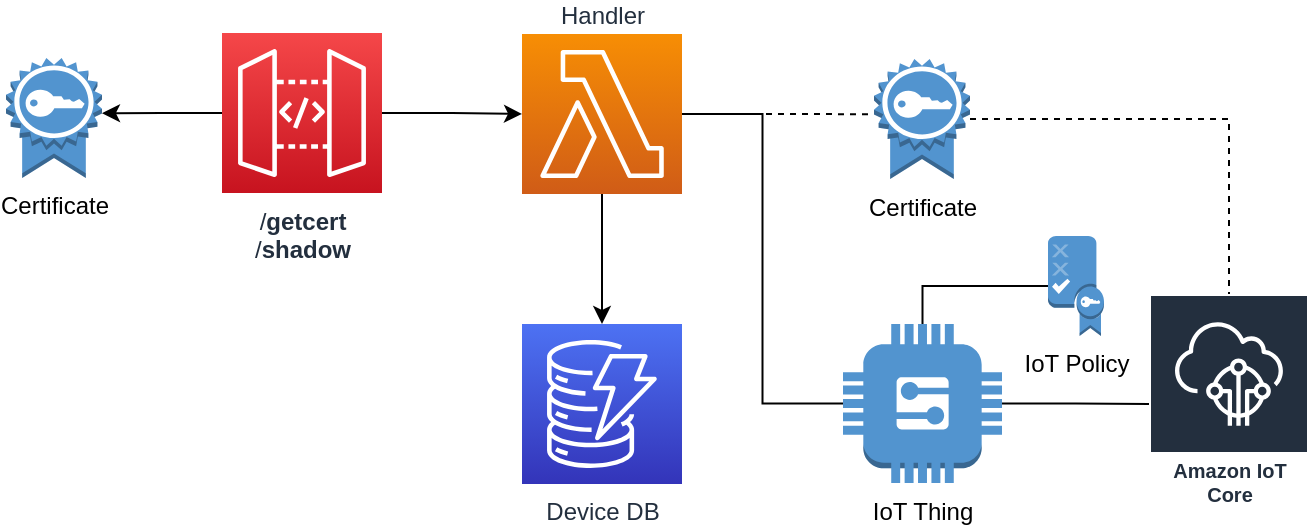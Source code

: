 <mxfile version="11.2.6" type="device" pages="1"><diagram id="rY-Yt3otpBgNrseZNBdQ" name="Page-1"><mxGraphModel dx="2062" dy="1016" grid="1" gridSize="10" guides="1" tooltips="1" connect="1" arrows="1" fold="1" page="1" pageScale="1" pageWidth="827" pageHeight="1169" math="0" shadow="0"><root><mxCell id="0"/><mxCell id="1" parent="0"/><mxCell id="Cupi53jHIxoQiyRep3hK-1" value="Certificate" style="outlineConnect=0;dashed=0;verticalLabelPosition=bottom;verticalAlign=top;align=center;html=1;shape=mxgraph.aws3.certificate;fillColor=#5294CF;gradientColor=none;" vertex="1" parent="1"><mxGeometry x="70" y="222" width="48" height="60" as="geometry"/></mxCell><mxCell id="Cupi53jHIxoQiyRep3hK-15" style="edgeStyle=orthogonalEdgeStyle;rounded=0;orthogonalLoop=1;jettySize=auto;html=1;" edge="1" parent="1" source="Cupi53jHIxoQiyRep3hK-2" target="Cupi53jHIxoQiyRep3hK-3"><mxGeometry relative="1" as="geometry"/></mxCell><mxCell id="Cupi53jHIxoQiyRep3hK-17" style="edgeStyle=orthogonalEdgeStyle;rounded=0;orthogonalLoop=1;jettySize=auto;html=1;entryX=1;entryY=0.46;entryDx=0;entryDy=0;entryPerimeter=0;" edge="1" parent="1" source="Cupi53jHIxoQiyRep3hK-2" target="Cupi53jHIxoQiyRep3hK-1"><mxGeometry relative="1" as="geometry"/></mxCell><mxCell id="Cupi53jHIxoQiyRep3hK-2" value="/&lt;b&gt;getcert&lt;/b&gt;&lt;br&gt;/&lt;b&gt;shadow&lt;/b&gt;" style="outlineConnect=0;fontColor=#232F3E;gradientColor=#F54749;gradientDirection=north;fillColor=#C7131F;strokeColor=#ffffff;dashed=0;verticalLabelPosition=bottom;verticalAlign=top;align=center;html=1;fontSize=12;fontStyle=0;aspect=fixed;shape=mxgraph.aws4.resourceIcon;resIcon=mxgraph.aws4.api_gateway;" vertex="1" parent="1"><mxGeometry x="178" y="209.5" width="80" height="80" as="geometry"/></mxCell><mxCell id="Cupi53jHIxoQiyRep3hK-13" style="edgeStyle=orthogonalEdgeStyle;rounded=0;orthogonalLoop=1;jettySize=auto;html=1;" edge="1" parent="1" source="Cupi53jHIxoQiyRep3hK-3" target="Cupi53jHIxoQiyRep3hK-4"><mxGeometry relative="1" as="geometry"/></mxCell><mxCell id="Cupi53jHIxoQiyRep3hK-24" style="edgeStyle=orthogonalEdgeStyle;rounded=0;orthogonalLoop=1;jettySize=auto;html=1;entryX=0;entryY=0.5;entryDx=0;entryDy=0;entryPerimeter=0;endArrow=none;endFill=0;" edge="1" parent="1" source="Cupi53jHIxoQiyRep3hK-3" target="Cupi53jHIxoQiyRep3hK-16"><mxGeometry relative="1" as="geometry"/></mxCell><mxCell id="Cupi53jHIxoQiyRep3hK-26" style="edgeStyle=orthogonalEdgeStyle;rounded=0;orthogonalLoop=1;jettySize=auto;html=1;entryX=0;entryY=0.46;entryDx=0;entryDy=0;entryPerimeter=0;endArrow=none;endFill=0;dashed=1;" edge="1" parent="1" source="Cupi53jHIxoQiyRep3hK-3" target="Cupi53jHIxoQiyRep3hK-25"><mxGeometry relative="1" as="geometry"/></mxCell><mxCell id="Cupi53jHIxoQiyRep3hK-3" value="Handler" style="outlineConnect=0;fontColor=#232F3E;gradientColor=#F78E04;gradientDirection=north;fillColor=#D05C17;strokeColor=#ffffff;dashed=0;verticalLabelPosition=top;verticalAlign=bottom;align=center;html=1;fontSize=12;fontStyle=0;aspect=fixed;shape=mxgraph.aws4.resourceIcon;resIcon=mxgraph.aws4.lambda;labelPosition=center;" vertex="1" parent="1"><mxGeometry x="328" y="210" width="80" height="80" as="geometry"/></mxCell><mxCell id="Cupi53jHIxoQiyRep3hK-4" value="Device DB" style="outlineConnect=0;fontColor=#232F3E;gradientColor=#4D72F3;gradientDirection=north;fillColor=#3334B9;strokeColor=#ffffff;dashed=0;verticalLabelPosition=bottom;verticalAlign=top;align=center;html=1;fontSize=12;fontStyle=0;aspect=fixed;shape=mxgraph.aws4.resourceIcon;resIcon=mxgraph.aws4.dynamodb;" vertex="1" parent="1"><mxGeometry x="328" y="355" width="80" height="80" as="geometry"/></mxCell><mxCell id="Cupi53jHIxoQiyRep3hK-6" value="Amazon IoT Core" style="outlineConnect=0;fontColor=#232F3E;gradientColor=none;strokeColor=#ffffff;fillColor=#232F3E;dashed=0;verticalLabelPosition=middle;verticalAlign=bottom;align=center;html=1;whiteSpace=wrap;fontSize=10;fontStyle=1;spacing=3;shape=mxgraph.aws4.productIcon;prIcon=mxgraph.aws4.iot_core;" vertex="1" parent="1"><mxGeometry x="641.5" y="340" width="80" height="110" as="geometry"/></mxCell><mxCell id="Cupi53jHIxoQiyRep3hK-33" style="edgeStyle=orthogonalEdgeStyle;rounded=0;orthogonalLoop=1;jettySize=auto;html=1;endArrow=none;endFill=0;" edge="1" parent="1" source="Cupi53jHIxoQiyRep3hK-16" target="Cupi53jHIxoQiyRep3hK-6"><mxGeometry relative="1" as="geometry"/></mxCell><mxCell id="Cupi53jHIxoQiyRep3hK-35" style="edgeStyle=orthogonalEdgeStyle;rounded=0;orthogonalLoop=1;jettySize=auto;html=1;endArrow=none;endFill=0;" edge="1" parent="1" source="Cupi53jHIxoQiyRep3hK-16" target="Cupi53jHIxoQiyRep3hK-29"><mxGeometry relative="1" as="geometry"><Array as="points"><mxPoint x="528" y="336"/></Array></mxGeometry></mxCell><mxCell id="Cupi53jHIxoQiyRep3hK-16" value="IoT Thing" style="outlineConnect=0;dashed=0;verticalLabelPosition=bottom;verticalAlign=top;align=center;html=1;shape=mxgraph.aws3.generic;fillColor=#5294CF;gradientColor=none;" vertex="1" parent="1"><mxGeometry x="488.5" y="355" width="79.5" height="79.5" as="geometry"/></mxCell><mxCell id="Cupi53jHIxoQiyRep3hK-27" style="edgeStyle=orthogonalEdgeStyle;rounded=0;orthogonalLoop=1;jettySize=auto;html=1;dashed=1;endArrow=none;endFill=0;" edge="1" parent="1" source="Cupi53jHIxoQiyRep3hK-25" target="Cupi53jHIxoQiyRep3hK-6"><mxGeometry relative="1" as="geometry"/></mxCell><mxCell id="Cupi53jHIxoQiyRep3hK-25" value="Certificate" style="outlineConnect=0;dashed=0;verticalLabelPosition=bottom;verticalAlign=top;align=center;html=1;shape=mxgraph.aws3.certificate;fillColor=#5294CF;gradientColor=none;" vertex="1" parent="1"><mxGeometry x="504" y="222.5" width="48" height="60" as="geometry"/></mxCell><mxCell id="Cupi53jHIxoQiyRep3hK-29" value="IoT Policy" style="outlineConnect=0;dashed=0;verticalLabelPosition=bottom;verticalAlign=top;align=center;html=1;shape=mxgraph.aws3.policy;fillColor=#5294CF;gradientColor=none;" vertex="1" parent="1"><mxGeometry x="591" y="311" width="28" height="50" as="geometry"/></mxCell></root></mxGraphModel></diagram></mxfile>